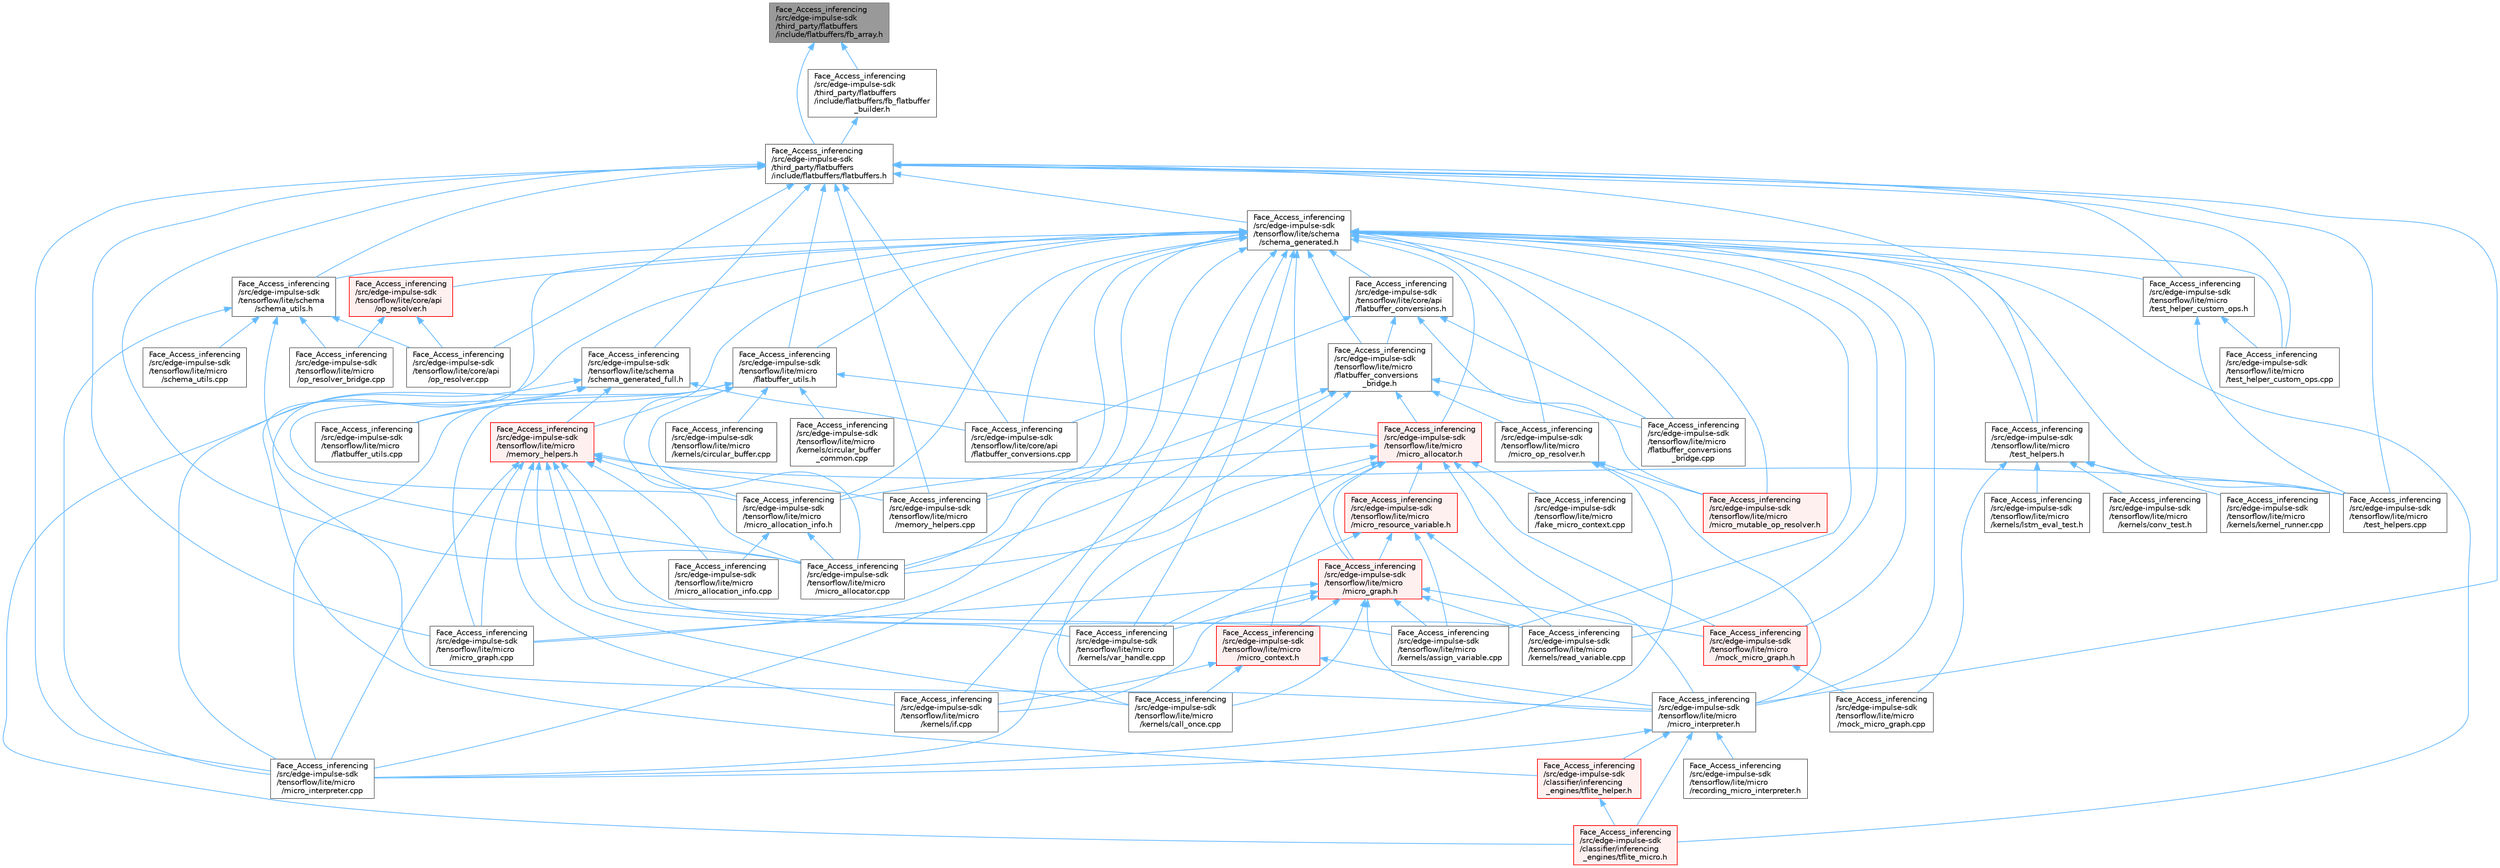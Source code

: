digraph "Face_Access_inferencing/src/edge-impulse-sdk/third_party/flatbuffers/include/flatbuffers/fb_array.h"
{
 // LATEX_PDF_SIZE
  bgcolor="transparent";
  edge [fontname=Helvetica,fontsize=10,labelfontname=Helvetica,labelfontsize=10];
  node [fontname=Helvetica,fontsize=10,shape=box,height=0.2,width=0.4];
  Node1 [id="Node000001",label="Face_Access_inferencing\l/src/edge-impulse-sdk\l/third_party/flatbuffers\l/include/flatbuffers/fb_array.h",height=0.2,width=0.4,color="gray40", fillcolor="grey60", style="filled", fontcolor="black",tooltip=" "];
  Node1 -> Node2 [id="edge134_Node000001_Node000002",dir="back",color="steelblue1",style="solid",tooltip=" "];
  Node2 [id="Node000002",label="Face_Access_inferencing\l/src/edge-impulse-sdk\l/third_party/flatbuffers\l/include/flatbuffers/fb_flatbuffer\l_builder.h",height=0.2,width=0.4,color="grey40", fillcolor="white", style="filled",URL="$fb__flatbuffer__builder_8h.html",tooltip=" "];
  Node2 -> Node3 [id="edge135_Node000002_Node000003",dir="back",color="steelblue1",style="solid",tooltip=" "];
  Node3 [id="Node000003",label="Face_Access_inferencing\l/src/edge-impulse-sdk\l/third_party/flatbuffers\l/include/flatbuffers/flatbuffers.h",height=0.2,width=0.4,color="grey40", fillcolor="white", style="filled",URL="$_face___access__inferencing_2src_2edge-impulse-sdk_2third__party_2flatbuffers_2include_2flatbuffers_2flatbuffers_8h.html",tooltip=" "];
  Node3 -> Node4 [id="edge136_Node000003_Node000004",dir="back",color="steelblue1",style="solid",tooltip=" "];
  Node4 [id="Node000004",label="Face_Access_inferencing\l/src/edge-impulse-sdk\l/tensorflow/lite/core/api\l/flatbuffer_conversions.cpp",height=0.2,width=0.4,color="grey40", fillcolor="white", style="filled",URL="$_face___access__inferencing_2src_2edge-impulse-sdk_2tensorflow_2lite_2core_2api_2flatbuffer__conversions_8cpp.html",tooltip=" "];
  Node3 -> Node5 [id="edge137_Node000003_Node000005",dir="back",color="steelblue1",style="solid",tooltip=" "];
  Node5 [id="Node000005",label="Face_Access_inferencing\l/src/edge-impulse-sdk\l/tensorflow/lite/core/api\l/op_resolver.cpp",height=0.2,width=0.4,color="grey40", fillcolor="white", style="filled",URL="$_face___access__inferencing_2src_2edge-impulse-sdk_2tensorflow_2lite_2core_2api_2op__resolver_8cpp.html",tooltip=" "];
  Node3 -> Node6 [id="edge138_Node000003_Node000006",dir="back",color="steelblue1",style="solid",tooltip=" "];
  Node6 [id="Node000006",label="Face_Access_inferencing\l/src/edge-impulse-sdk\l/tensorflow/lite/micro\l/flatbuffer_utils.h",height=0.2,width=0.4,color="grey40", fillcolor="white", style="filled",URL="$_face___access__inferencing_2src_2edge-impulse-sdk_2tensorflow_2lite_2micro_2flatbuffer__utils_8h.html",tooltip=" "];
  Node6 -> Node7 [id="edge139_Node000006_Node000007",dir="back",color="steelblue1",style="solid",tooltip=" "];
  Node7 [id="Node000007",label="Face_Access_inferencing\l/src/edge-impulse-sdk\l/tensorflow/lite/micro\l/flatbuffer_utils.cpp",height=0.2,width=0.4,color="grey40", fillcolor="white", style="filled",URL="$_face___access__inferencing_2src_2edge-impulse-sdk_2tensorflow_2lite_2micro_2flatbuffer__utils_8cpp.html",tooltip=" "];
  Node6 -> Node8 [id="edge140_Node000006_Node000008",dir="back",color="steelblue1",style="solid",tooltip=" "];
  Node8 [id="Node000008",label="Face_Access_inferencing\l/src/edge-impulse-sdk\l/tensorflow/lite/micro\l/kernels/circular_buffer.cpp",height=0.2,width=0.4,color="grey40", fillcolor="white", style="filled",URL="$_face___access__inferencing_2src_2edge-impulse-sdk_2tensorflow_2lite_2micro_2kernels_2circular__buffer_8cpp.html",tooltip=" "];
  Node6 -> Node9 [id="edge141_Node000006_Node000009",dir="back",color="steelblue1",style="solid",tooltip=" "];
  Node9 [id="Node000009",label="Face_Access_inferencing\l/src/edge-impulse-sdk\l/tensorflow/lite/micro\l/kernels/circular_buffer\l_common.cpp",height=0.2,width=0.4,color="grey40", fillcolor="white", style="filled",URL="$_face___access__inferencing_2src_2edge-impulse-sdk_2tensorflow_2lite_2micro_2kernels_2circular__buffer__common_8cpp.html",tooltip=" "];
  Node6 -> Node10 [id="edge142_Node000006_Node000010",dir="back",color="steelblue1",style="solid",tooltip=" "];
  Node10 [id="Node000010",label="Face_Access_inferencing\l/src/edge-impulse-sdk\l/tensorflow/lite/micro\l/micro_allocation_info.h",height=0.2,width=0.4,color="grey40", fillcolor="white", style="filled",URL="$_face___access__inferencing_2src_2edge-impulse-sdk_2tensorflow_2lite_2micro_2micro__allocation__info_8h.html",tooltip=" "];
  Node10 -> Node11 [id="edge143_Node000010_Node000011",dir="back",color="steelblue1",style="solid",tooltip=" "];
  Node11 [id="Node000011",label="Face_Access_inferencing\l/src/edge-impulse-sdk\l/tensorflow/lite/micro\l/micro_allocation_info.cpp",height=0.2,width=0.4,color="grey40", fillcolor="white", style="filled",URL="$_face___access__inferencing_2src_2edge-impulse-sdk_2tensorflow_2lite_2micro_2micro__allocation__info_8cpp.html",tooltip=" "];
  Node10 -> Node12 [id="edge144_Node000010_Node000012",dir="back",color="steelblue1",style="solid",tooltip=" "];
  Node12 [id="Node000012",label="Face_Access_inferencing\l/src/edge-impulse-sdk\l/tensorflow/lite/micro\l/micro_allocator.cpp",height=0.2,width=0.4,color="grey40", fillcolor="white", style="filled",URL="$_face___access__inferencing_2src_2edge-impulse-sdk_2tensorflow_2lite_2micro_2micro__allocator_8cpp.html",tooltip=" "];
  Node6 -> Node12 [id="edge145_Node000006_Node000012",dir="back",color="steelblue1",style="solid",tooltip=" "];
  Node6 -> Node13 [id="edge146_Node000006_Node000013",dir="back",color="steelblue1",style="solid",tooltip=" "];
  Node13 [id="Node000013",label="Face_Access_inferencing\l/src/edge-impulse-sdk\l/tensorflow/lite/micro\l/micro_allocator.h",height=0.2,width=0.4,color="red", fillcolor="#FFF0F0", style="filled",URL="$_face___access__inferencing_2src_2edge-impulse-sdk_2tensorflow_2lite_2micro_2micro__allocator_8h.html",tooltip=" "];
  Node13 -> Node14 [id="edge147_Node000013_Node000014",dir="back",color="steelblue1",style="solid",tooltip=" "];
  Node14 [id="Node000014",label="Face_Access_inferencing\l/src/edge-impulse-sdk\l/tensorflow/lite/micro\l/fake_micro_context.cpp",height=0.2,width=0.4,color="grey40", fillcolor="white", style="filled",URL="$_face___access__inferencing_2src_2edge-impulse-sdk_2tensorflow_2lite_2micro_2fake__micro__context_8cpp.html",tooltip=" "];
  Node13 -> Node10 [id="edge148_Node000013_Node000010",dir="back",color="steelblue1",style="solid",tooltip=" "];
  Node13 -> Node12 [id="edge149_Node000013_Node000012",dir="back",color="steelblue1",style="solid",tooltip=" "];
  Node13 -> Node15 [id="edge150_Node000013_Node000015",dir="back",color="steelblue1",style="solid",tooltip=" "];
  Node15 [id="Node000015",label="Face_Access_inferencing\l/src/edge-impulse-sdk\l/tensorflow/lite/micro\l/micro_context.h",height=0.2,width=0.4,color="red", fillcolor="#FFF0F0", style="filled",URL="$_face___access__inferencing_2src_2edge-impulse-sdk_2tensorflow_2lite_2micro_2micro__context_8h.html",tooltip=" "];
  Node15 -> Node22 [id="edge151_Node000015_Node000022",dir="back",color="steelblue1",style="solid",tooltip=" "];
  Node22 [id="Node000022",label="Face_Access_inferencing\l/src/edge-impulse-sdk\l/tensorflow/lite/micro\l/kernels/call_once.cpp",height=0.2,width=0.4,color="grey40", fillcolor="white", style="filled",URL="$_face___access__inferencing_2src_2edge-impulse-sdk_2tensorflow_2lite_2micro_2kernels_2call__once_8cpp.html",tooltip=" "];
  Node15 -> Node24 [id="edge152_Node000015_Node000024",dir="back",color="steelblue1",style="solid",tooltip=" "];
  Node24 [id="Node000024",label="Face_Access_inferencing\l/src/edge-impulse-sdk\l/tensorflow/lite/micro\l/kernels/if.cpp",height=0.2,width=0.4,color="grey40", fillcolor="white", style="filled",URL="$_face___access__inferencing_2src_2edge-impulse-sdk_2tensorflow_2lite_2micro_2kernels_2if_8cpp.html",tooltip=" "];
  Node15 -> Node174 [id="edge153_Node000015_Node000174",dir="back",color="steelblue1",style="solid",tooltip=" "];
  Node174 [id="Node000174",label="Face_Access_inferencing\l/src/edge-impulse-sdk\l/tensorflow/lite/micro\l/micro_interpreter.h",height=0.2,width=0.4,color="grey40", fillcolor="white", style="filled",URL="$_face___access__inferencing_2src_2edge-impulse-sdk_2tensorflow_2lite_2micro_2micro__interpreter_8h.html",tooltip=" "];
  Node174 -> Node92 [id="edge154_Node000174_Node000092",dir="back",color="steelblue1",style="solid",tooltip=" "];
  Node92 [id="Node000092",label="Face_Access_inferencing\l/src/edge-impulse-sdk\l/classifier/inferencing\l_engines/tflite_helper.h",height=0.2,width=0.4,color="red", fillcolor="#FFF0F0", style="filled",URL="$tflite__helper_8h.html",tooltip=" "];
  Node92 -> Node95 [id="edge155_Node000092_Node000095",dir="back",color="steelblue1",style="solid",tooltip=" "];
  Node95 [id="Node000095",label="Face_Access_inferencing\l/src/edge-impulse-sdk\l/classifier/inferencing\l_engines/tflite_micro.h",height=0.2,width=0.4,color="red", fillcolor="#FFF0F0", style="filled",URL="$tflite__micro_8h.html",tooltip=" "];
  Node174 -> Node95 [id="edge156_Node000174_Node000095",dir="back",color="steelblue1",style="solid",tooltip=" "];
  Node174 -> Node175 [id="edge157_Node000174_Node000175",dir="back",color="steelblue1",style="solid",tooltip=" "];
  Node175 [id="Node000175",label="Face_Access_inferencing\l/src/edge-impulse-sdk\l/tensorflow/lite/micro\l/micro_interpreter.cpp",height=0.2,width=0.4,color="grey40", fillcolor="white", style="filled",URL="$_face___access__inferencing_2src_2edge-impulse-sdk_2tensorflow_2lite_2micro_2micro__interpreter_8cpp.html",tooltip=" "];
  Node174 -> Node176 [id="edge158_Node000174_Node000176",dir="back",color="steelblue1",style="solid",tooltip=" "];
  Node176 [id="Node000176",label="Face_Access_inferencing\l/src/edge-impulse-sdk\l/tensorflow/lite/micro\l/recording_micro_interpreter.h",height=0.2,width=0.4,color="grey40", fillcolor="white", style="filled",URL="$_face___access__inferencing_2src_2edge-impulse-sdk_2tensorflow_2lite_2micro_2recording__micro__interpreter_8h.html",tooltip=" "];
  Node13 -> Node177 [id="edge159_Node000013_Node000177",dir="back",color="steelblue1",style="solid",tooltip=" "];
  Node177 [id="Node000177",label="Face_Access_inferencing\l/src/edge-impulse-sdk\l/tensorflow/lite/micro\l/micro_graph.h",height=0.2,width=0.4,color="red", fillcolor="#FFF0F0", style="filled",URL="$_face___access__inferencing_2src_2edge-impulse-sdk_2tensorflow_2lite_2micro_2micro__graph_8h.html",tooltip=" "];
  Node177 -> Node34 [id="edge160_Node000177_Node000034",dir="back",color="steelblue1",style="solid",tooltip=" "];
  Node34 [id="Node000034",label="Face_Access_inferencing\l/src/edge-impulse-sdk\l/tensorflow/lite/micro\l/kernels/assign_variable.cpp",height=0.2,width=0.4,color="grey40", fillcolor="white", style="filled",URL="$_face___access__inferencing_2src_2edge-impulse-sdk_2tensorflow_2lite_2micro_2kernels_2assign__variable_8cpp.html",tooltip=" "];
  Node177 -> Node22 [id="edge161_Node000177_Node000022",dir="back",color="steelblue1",style="solid",tooltip=" "];
  Node177 -> Node24 [id="edge162_Node000177_Node000024",dir="back",color="steelblue1",style="solid",tooltip=" "];
  Node177 -> Node138 [id="edge163_Node000177_Node000138",dir="back",color="steelblue1",style="solid",tooltip=" "];
  Node138 [id="Node000138",label="Face_Access_inferencing\l/src/edge-impulse-sdk\l/tensorflow/lite/micro\l/kernels/read_variable.cpp",height=0.2,width=0.4,color="grey40", fillcolor="white", style="filled",URL="$_face___access__inferencing_2src_2edge-impulse-sdk_2tensorflow_2lite_2micro_2kernels_2read__variable_8cpp.html",tooltip=" "];
  Node177 -> Node169 [id="edge164_Node000177_Node000169",dir="back",color="steelblue1",style="solid",tooltip=" "];
  Node169 [id="Node000169",label="Face_Access_inferencing\l/src/edge-impulse-sdk\l/tensorflow/lite/micro\l/kernels/var_handle.cpp",height=0.2,width=0.4,color="grey40", fillcolor="white", style="filled",URL="$_face___access__inferencing_2src_2edge-impulse-sdk_2tensorflow_2lite_2micro_2kernels_2var__handle_8cpp.html",tooltip=" "];
  Node177 -> Node15 [id="edge165_Node000177_Node000015",dir="back",color="steelblue1",style="solid",tooltip=" "];
  Node177 -> Node178 [id="edge166_Node000177_Node000178",dir="back",color="steelblue1",style="solid",tooltip=" "];
  Node178 [id="Node000178",label="Face_Access_inferencing\l/src/edge-impulse-sdk\l/tensorflow/lite/micro\l/micro_graph.cpp",height=0.2,width=0.4,color="grey40", fillcolor="white", style="filled",URL="$_face___access__inferencing_2src_2edge-impulse-sdk_2tensorflow_2lite_2micro_2micro__graph_8cpp.html",tooltip=" "];
  Node177 -> Node174 [id="edge167_Node000177_Node000174",dir="back",color="steelblue1",style="solid",tooltip=" "];
  Node177 -> Node179 [id="edge168_Node000177_Node000179",dir="back",color="steelblue1",style="solid",tooltip=" "];
  Node179 [id="Node000179",label="Face_Access_inferencing\l/src/edge-impulse-sdk\l/tensorflow/lite/micro\l/mock_micro_graph.h",height=0.2,width=0.4,color="red", fillcolor="#FFF0F0", style="filled",URL="$_face___access__inferencing_2src_2edge-impulse-sdk_2tensorflow_2lite_2micro_2mock__micro__graph_8h.html",tooltip=" "];
  Node179 -> Node133 [id="edge169_Node000179_Node000133",dir="back",color="steelblue1",style="solid",tooltip=" "];
  Node133 [id="Node000133",label="Face_Access_inferencing\l/src/edge-impulse-sdk\l/tensorflow/lite/micro\l/mock_micro_graph.cpp",height=0.2,width=0.4,color="grey40", fillcolor="white", style="filled",URL="$_face___access__inferencing_2src_2edge-impulse-sdk_2tensorflow_2lite_2micro_2mock__micro__graph_8cpp.html",tooltip=" "];
  Node13 -> Node175 [id="edge170_Node000013_Node000175",dir="back",color="steelblue1",style="solid",tooltip=" "];
  Node13 -> Node174 [id="edge171_Node000013_Node000174",dir="back",color="steelblue1",style="solid",tooltip=" "];
  Node13 -> Node180 [id="edge172_Node000013_Node000180",dir="back",color="steelblue1",style="solid",tooltip=" "];
  Node180 [id="Node000180",label="Face_Access_inferencing\l/src/edge-impulse-sdk\l/tensorflow/lite/micro\l/micro_resource_variable.h",height=0.2,width=0.4,color="red", fillcolor="#FFF0F0", style="filled",URL="$_face___access__inferencing_2src_2edge-impulse-sdk_2tensorflow_2lite_2micro_2micro__resource__variable_8h.html",tooltip=" "];
  Node180 -> Node34 [id="edge173_Node000180_Node000034",dir="back",color="steelblue1",style="solid",tooltip=" "];
  Node180 -> Node138 [id="edge174_Node000180_Node000138",dir="back",color="steelblue1",style="solid",tooltip=" "];
  Node180 -> Node169 [id="edge175_Node000180_Node000169",dir="back",color="steelblue1",style="solid",tooltip=" "];
  Node180 -> Node177 [id="edge176_Node000180_Node000177",dir="back",color="steelblue1",style="solid",tooltip=" "];
  Node13 -> Node179 [id="edge177_Node000013_Node000179",dir="back",color="steelblue1",style="solid",tooltip=" "];
  Node6 -> Node178 [id="edge178_Node000006_Node000178",dir="back",color="steelblue1",style="solid",tooltip=" "];
  Node6 -> Node175 [id="edge179_Node000006_Node000175",dir="back",color="steelblue1",style="solid",tooltip=" "];
  Node3 -> Node184 [id="edge180_Node000003_Node000184",dir="back",color="steelblue1",style="solid",tooltip=" "];
  Node184 [id="Node000184",label="Face_Access_inferencing\l/src/edge-impulse-sdk\l/tensorflow/lite/micro\l/memory_helpers.cpp",height=0.2,width=0.4,color="grey40", fillcolor="white", style="filled",URL="$_face___access__inferencing_2src_2edge-impulse-sdk_2tensorflow_2lite_2micro_2memory__helpers_8cpp.html",tooltip=" "];
  Node3 -> Node12 [id="edge181_Node000003_Node000012",dir="back",color="steelblue1",style="solid",tooltip=" "];
  Node3 -> Node178 [id="edge182_Node000003_Node000178",dir="back",color="steelblue1",style="solid",tooltip=" "];
  Node3 -> Node175 [id="edge183_Node000003_Node000175",dir="back",color="steelblue1",style="solid",tooltip=" "];
  Node3 -> Node174 [id="edge184_Node000003_Node000174",dir="back",color="steelblue1",style="solid",tooltip=" "];
  Node3 -> Node129 [id="edge185_Node000003_Node000129",dir="back",color="steelblue1",style="solid",tooltip=" "];
  Node129 [id="Node000129",label="Face_Access_inferencing\l/src/edge-impulse-sdk\l/tensorflow/lite/micro\l/test_helper_custom_ops.cpp",height=0.2,width=0.4,color="grey40", fillcolor="white", style="filled",URL="$_face___access__inferencing_2src_2edge-impulse-sdk_2tensorflow_2lite_2micro_2test__helper__custom__ops_8cpp.html",tooltip=" "];
  Node3 -> Node130 [id="edge186_Node000003_Node000130",dir="back",color="steelblue1",style="solid",tooltip=" "];
  Node130 [id="Node000130",label="Face_Access_inferencing\l/src/edge-impulse-sdk\l/tensorflow/lite/micro\l/test_helper_custom_ops.h",height=0.2,width=0.4,color="grey40", fillcolor="white", style="filled",URL="$_face___access__inferencing_2src_2edge-impulse-sdk_2tensorflow_2lite_2micro_2test__helper__custom__ops_8h.html",tooltip=" "];
  Node130 -> Node129 [id="edge187_Node000130_Node000129",dir="back",color="steelblue1",style="solid",tooltip=" "];
  Node130 -> Node131 [id="edge188_Node000130_Node000131",dir="back",color="steelblue1",style="solid",tooltip=" "];
  Node131 [id="Node000131",label="Face_Access_inferencing\l/src/edge-impulse-sdk\l/tensorflow/lite/micro\l/test_helpers.cpp",height=0.2,width=0.4,color="grey40", fillcolor="white", style="filled",URL="$_face___access__inferencing_2src_2edge-impulse-sdk_2tensorflow_2lite_2micro_2test__helpers_8cpp.html",tooltip=" "];
  Node3 -> Node131 [id="edge189_Node000003_Node000131",dir="back",color="steelblue1",style="solid",tooltip=" "];
  Node3 -> Node132 [id="edge190_Node000003_Node000132",dir="back",color="steelblue1",style="solid",tooltip=" "];
  Node132 [id="Node000132",label="Face_Access_inferencing\l/src/edge-impulse-sdk\l/tensorflow/lite/micro\l/test_helpers.h",height=0.2,width=0.4,color="grey40", fillcolor="white", style="filled",URL="$_face___access__inferencing_2src_2edge-impulse-sdk_2tensorflow_2lite_2micro_2test__helpers_8h.html",tooltip=" "];
  Node132 -> Node18 [id="edge191_Node000132_Node000018",dir="back",color="steelblue1",style="solid",tooltip=" "];
  Node18 [id="Node000018",label="Face_Access_inferencing\l/src/edge-impulse-sdk\l/tensorflow/lite/micro\l/kernels/conv_test.h",height=0.2,width=0.4,color="grey40", fillcolor="white", style="filled",URL="$_face___access__inferencing_2src_2edge-impulse-sdk_2tensorflow_2lite_2micro_2kernels_2conv__test_8h.html",tooltip=" "];
  Node132 -> Node19 [id="edge192_Node000132_Node000019",dir="back",color="steelblue1",style="solid",tooltip=" "];
  Node19 [id="Node000019",label="Face_Access_inferencing\l/src/edge-impulse-sdk\l/tensorflow/lite/micro\l/kernels/kernel_runner.cpp",height=0.2,width=0.4,color="grey40", fillcolor="white", style="filled",URL="$_face___access__inferencing_2src_2edge-impulse-sdk_2tensorflow_2lite_2micro_2kernels_2kernel__runner_8cpp.html",tooltip=" "];
  Node132 -> Node78 [id="edge193_Node000132_Node000078",dir="back",color="steelblue1",style="solid",tooltip=" "];
  Node78 [id="Node000078",label="Face_Access_inferencing\l/src/edge-impulse-sdk\l/tensorflow/lite/micro\l/kernels/lstm_eval_test.h",height=0.2,width=0.4,color="grey40", fillcolor="white", style="filled",URL="$_face___access__inferencing_2src_2edge-impulse-sdk_2tensorflow_2lite_2micro_2kernels_2lstm__eval__test_8h.html",tooltip=" "];
  Node132 -> Node133 [id="edge194_Node000132_Node000133",dir="back",color="steelblue1",style="solid",tooltip=" "];
  Node132 -> Node131 [id="edge195_Node000132_Node000131",dir="back",color="steelblue1",style="solid",tooltip=" "];
  Node3 -> Node185 [id="edge196_Node000003_Node000185",dir="back",color="steelblue1",style="solid",tooltip=" "];
  Node185 [id="Node000185",label="Face_Access_inferencing\l/src/edge-impulse-sdk\l/tensorflow/lite/schema\l/schema_generated.h",height=0.2,width=0.4,color="grey40", fillcolor="white", style="filled",URL="$_face___access__inferencing_2src_2edge-impulse-sdk_2tensorflow_2lite_2schema_2schema__generated_8h.html",tooltip=" "];
  Node185 -> Node92 [id="edge197_Node000185_Node000092",dir="back",color="steelblue1",style="solid",tooltip=" "];
  Node185 -> Node95 [id="edge198_Node000185_Node000095",dir="back",color="steelblue1",style="solid",tooltip=" "];
  Node185 -> Node4 [id="edge199_Node000185_Node000004",dir="back",color="steelblue1",style="solid",tooltip=" "];
  Node185 -> Node186 [id="edge200_Node000185_Node000186",dir="back",color="steelblue1",style="solid",tooltip=" "];
  Node186 [id="Node000186",label="Face_Access_inferencing\l/src/edge-impulse-sdk\l/tensorflow/lite/core/api\l/flatbuffer_conversions.h",height=0.2,width=0.4,color="grey40", fillcolor="white", style="filled",URL="$_face___access__inferencing_2src_2edge-impulse-sdk_2tensorflow_2lite_2core_2api_2flatbuffer__conversions_8h.html",tooltip=" "];
  Node186 -> Node4 [id="edge201_Node000186_Node000004",dir="back",color="steelblue1",style="solid",tooltip=" "];
  Node186 -> Node187 [id="edge202_Node000186_Node000187",dir="back",color="steelblue1",style="solid",tooltip=" "];
  Node187 [id="Node000187",label="Face_Access_inferencing\l/src/edge-impulse-sdk\l/tensorflow/lite/micro\l/flatbuffer_conversions\l_bridge.cpp",height=0.2,width=0.4,color="grey40", fillcolor="white", style="filled",URL="$_face___access__inferencing_2src_2edge-impulse-sdk_2tensorflow_2lite_2micro_2flatbuffer__conversions__bridge_8cpp.html",tooltip=" "];
  Node186 -> Node188 [id="edge203_Node000186_Node000188",dir="back",color="steelblue1",style="solid",tooltip=" "];
  Node188 [id="Node000188",label="Face_Access_inferencing\l/src/edge-impulse-sdk\l/tensorflow/lite/micro\l/flatbuffer_conversions\l_bridge.h",height=0.2,width=0.4,color="grey40", fillcolor="white", style="filled",URL="$_face___access__inferencing_2src_2edge-impulse-sdk_2tensorflow_2lite_2micro_2flatbuffer__conversions__bridge_8h.html",tooltip=" "];
  Node188 -> Node187 [id="edge204_Node000188_Node000187",dir="back",color="steelblue1",style="solid",tooltip=" "];
  Node188 -> Node184 [id="edge205_Node000188_Node000184",dir="back",color="steelblue1",style="solid",tooltip=" "];
  Node188 -> Node12 [id="edge206_Node000188_Node000012",dir="back",color="steelblue1",style="solid",tooltip=" "];
  Node188 -> Node13 [id="edge207_Node000188_Node000013",dir="back",color="steelblue1",style="solid",tooltip=" "];
  Node188 -> Node175 [id="edge208_Node000188_Node000175",dir="back",color="steelblue1",style="solid",tooltip=" "];
  Node188 -> Node189 [id="edge209_Node000188_Node000189",dir="back",color="steelblue1",style="solid",tooltip=" "];
  Node189 [id="Node000189",label="Face_Access_inferencing\l/src/edge-impulse-sdk\l/tensorflow/lite/micro\l/micro_op_resolver.h",height=0.2,width=0.4,color="grey40", fillcolor="white", style="filled",URL="$_face___access__inferencing_2src_2edge-impulse-sdk_2tensorflow_2lite_2micro_2micro__op__resolver_8h.html",tooltip=" "];
  Node189 -> Node175 [id="edge210_Node000189_Node000175",dir="back",color="steelblue1",style="solid",tooltip=" "];
  Node189 -> Node174 [id="edge211_Node000189_Node000174",dir="back",color="steelblue1",style="solid",tooltip=" "];
  Node189 -> Node90 [id="edge212_Node000189_Node000090",dir="back",color="steelblue1",style="solid",tooltip=" "];
  Node90 [id="Node000090",label="Face_Access_inferencing\l/src/edge-impulse-sdk\l/tensorflow/lite/micro\l/micro_mutable_op_resolver.h",height=0.2,width=0.4,color="red", fillcolor="#FFF0F0", style="filled",URL="$_face___access__inferencing_2src_2edge-impulse-sdk_2tensorflow_2lite_2micro_2micro__mutable__op__resolver_8h.html",tooltip=" "];
  Node186 -> Node90 [id="edge213_Node000186_Node000090",dir="back",color="steelblue1",style="solid",tooltip=" "];
  Node185 -> Node190 [id="edge214_Node000185_Node000190",dir="back",color="steelblue1",style="solid",tooltip=" "];
  Node190 [id="Node000190",label="Face_Access_inferencing\l/src/edge-impulse-sdk\l/tensorflow/lite/core/api\l/op_resolver.h",height=0.2,width=0.4,color="red", fillcolor="#FFF0F0", style="filled",URL="$_face___access__inferencing_2src_2edge-impulse-sdk_2tensorflow_2lite_2core_2api_2op__resolver_8h.html",tooltip=" "];
  Node190 -> Node5 [id="edge215_Node000190_Node000005",dir="back",color="steelblue1",style="solid",tooltip=" "];
  Node190 -> Node191 [id="edge216_Node000190_Node000191",dir="back",color="steelblue1",style="solid",tooltip=" "];
  Node191 [id="Node000191",label="Face_Access_inferencing\l/src/edge-impulse-sdk\l/tensorflow/lite/micro\l/op_resolver_bridge.cpp",height=0.2,width=0.4,color="grey40", fillcolor="white", style="filled",URL="$_face___access__inferencing_2src_2edge-impulse-sdk_2tensorflow_2lite_2micro_2op__resolver__bridge_8cpp.html",tooltip=" "];
  Node185 -> Node187 [id="edge217_Node000185_Node000187",dir="back",color="steelblue1",style="solid",tooltip=" "];
  Node185 -> Node188 [id="edge218_Node000185_Node000188",dir="back",color="steelblue1",style="solid",tooltip=" "];
  Node185 -> Node6 [id="edge219_Node000185_Node000006",dir="back",color="steelblue1",style="solid",tooltip=" "];
  Node185 -> Node34 [id="edge220_Node000185_Node000034",dir="back",color="steelblue1",style="solid",tooltip=" "];
  Node185 -> Node22 [id="edge221_Node000185_Node000022",dir="back",color="steelblue1",style="solid",tooltip=" "];
  Node185 -> Node24 [id="edge222_Node000185_Node000024",dir="back",color="steelblue1",style="solid",tooltip=" "];
  Node185 -> Node138 [id="edge223_Node000185_Node000138",dir="back",color="steelblue1",style="solid",tooltip=" "];
  Node185 -> Node169 [id="edge224_Node000185_Node000169",dir="back",color="steelblue1",style="solid",tooltip=" "];
  Node185 -> Node184 [id="edge225_Node000185_Node000184",dir="back",color="steelblue1",style="solid",tooltip=" "];
  Node185 -> Node193 [id="edge226_Node000185_Node000193",dir="back",color="steelblue1",style="solid",tooltip=" "];
  Node193 [id="Node000193",label="Face_Access_inferencing\l/src/edge-impulse-sdk\l/tensorflow/lite/micro\l/memory_helpers.h",height=0.2,width=0.4,color="red", fillcolor="#FFF0F0", style="filled",URL="$_face___access__inferencing_2src_2edge-impulse-sdk_2tensorflow_2lite_2micro_2memory__helpers_8h.html",tooltip=" "];
  Node193 -> Node34 [id="edge227_Node000193_Node000034",dir="back",color="steelblue1",style="solid",tooltip=" "];
  Node193 -> Node22 [id="edge228_Node000193_Node000022",dir="back",color="steelblue1",style="solid",tooltip=" "];
  Node193 -> Node24 [id="edge229_Node000193_Node000024",dir="back",color="steelblue1",style="solid",tooltip=" "];
  Node193 -> Node138 [id="edge230_Node000193_Node000138",dir="back",color="steelblue1",style="solid",tooltip=" "];
  Node193 -> Node169 [id="edge231_Node000193_Node000169",dir="back",color="steelblue1",style="solid",tooltip=" "];
  Node193 -> Node184 [id="edge232_Node000193_Node000184",dir="back",color="steelblue1",style="solid",tooltip=" "];
  Node193 -> Node11 [id="edge233_Node000193_Node000011",dir="back",color="steelblue1",style="solid",tooltip=" "];
  Node193 -> Node12 [id="edge234_Node000193_Node000012",dir="back",color="steelblue1",style="solid",tooltip=" "];
  Node193 -> Node178 [id="edge235_Node000193_Node000178",dir="back",color="steelblue1",style="solid",tooltip=" "];
  Node193 -> Node175 [id="edge236_Node000193_Node000175",dir="back",color="steelblue1",style="solid",tooltip=" "];
  Node193 -> Node131 [id="edge237_Node000193_Node000131",dir="back",color="steelblue1",style="solid",tooltip=" "];
  Node185 -> Node10 [id="edge238_Node000185_Node000010",dir="back",color="steelblue1",style="solid",tooltip=" "];
  Node185 -> Node12 [id="edge239_Node000185_Node000012",dir="back",color="steelblue1",style="solid",tooltip=" "];
  Node185 -> Node13 [id="edge240_Node000185_Node000013",dir="back",color="steelblue1",style="solid",tooltip=" "];
  Node185 -> Node178 [id="edge241_Node000185_Node000178",dir="back",color="steelblue1",style="solid",tooltip=" "];
  Node185 -> Node177 [id="edge242_Node000185_Node000177",dir="back",color="steelblue1",style="solid",tooltip=" "];
  Node185 -> Node175 [id="edge243_Node000185_Node000175",dir="back",color="steelblue1",style="solid",tooltip=" "];
  Node185 -> Node174 [id="edge244_Node000185_Node000174",dir="back",color="steelblue1",style="solid",tooltip=" "];
  Node185 -> Node90 [id="edge245_Node000185_Node000090",dir="back",color="steelblue1",style="solid",tooltip=" "];
  Node185 -> Node189 [id="edge246_Node000185_Node000189",dir="back",color="steelblue1",style="solid",tooltip=" "];
  Node185 -> Node179 [id="edge247_Node000185_Node000179",dir="back",color="steelblue1",style="solid",tooltip=" "];
  Node185 -> Node129 [id="edge248_Node000185_Node000129",dir="back",color="steelblue1",style="solid",tooltip=" "];
  Node185 -> Node130 [id="edge249_Node000185_Node000130",dir="back",color="steelblue1",style="solid",tooltip=" "];
  Node185 -> Node131 [id="edge250_Node000185_Node000131",dir="back",color="steelblue1",style="solid",tooltip=" "];
  Node185 -> Node132 [id="edge251_Node000185_Node000132",dir="back",color="steelblue1",style="solid",tooltip=" "];
  Node185 -> Node198 [id="edge252_Node000185_Node000198",dir="back",color="steelblue1",style="solid",tooltip=" "];
  Node198 [id="Node000198",label="Face_Access_inferencing\l/src/edge-impulse-sdk\l/tensorflow/lite/schema\l/schema_utils.h",height=0.2,width=0.4,color="grey40", fillcolor="white", style="filled",URL="$_face___access__inferencing_2src_2edge-impulse-sdk_2tensorflow_2lite_2schema_2schema__utils_8h.html",tooltip=" "];
  Node198 -> Node5 [id="edge253_Node000198_Node000005",dir="back",color="steelblue1",style="solid",tooltip=" "];
  Node198 -> Node12 [id="edge254_Node000198_Node000012",dir="back",color="steelblue1",style="solid",tooltip=" "];
  Node198 -> Node175 [id="edge255_Node000198_Node000175",dir="back",color="steelblue1",style="solid",tooltip=" "];
  Node198 -> Node191 [id="edge256_Node000198_Node000191",dir="back",color="steelblue1",style="solid",tooltip=" "];
  Node198 -> Node199 [id="edge257_Node000198_Node000199",dir="back",color="steelblue1",style="solid",tooltip=" "];
  Node199 [id="Node000199",label="Face_Access_inferencing\l/src/edge-impulse-sdk\l/tensorflow/lite/micro\l/schema_utils.cpp",height=0.2,width=0.4,color="grey40", fillcolor="white", style="filled",URL="$_face___access__inferencing_2src_2edge-impulse-sdk_2tensorflow_2lite_2micro_2schema__utils_8cpp.html",tooltip=" "];
  Node3 -> Node200 [id="edge258_Node000003_Node000200",dir="back",color="steelblue1",style="solid",tooltip=" "];
  Node200 [id="Node000200",label="Face_Access_inferencing\l/src/edge-impulse-sdk\l/tensorflow/lite/schema\l/schema_generated_full.h",height=0.2,width=0.4,color="grey40", fillcolor="white", style="filled",URL="$schema__generated__full_8h.html",tooltip=" "];
  Node200 -> Node95 [id="edge259_Node000200_Node000095",dir="back",color="steelblue1",style="solid",tooltip=" "];
  Node200 -> Node4 [id="edge260_Node000200_Node000004",dir="back",color="steelblue1",style="solid",tooltip=" "];
  Node200 -> Node7 [id="edge261_Node000200_Node000007",dir="back",color="steelblue1",style="solid",tooltip=" "];
  Node200 -> Node193 [id="edge262_Node000200_Node000193",dir="back",color="steelblue1",style="solid",tooltip=" "];
  Node200 -> Node10 [id="edge263_Node000200_Node000010",dir="back",color="steelblue1",style="solid",tooltip=" "];
  Node200 -> Node174 [id="edge264_Node000200_Node000174",dir="back",color="steelblue1",style="solid",tooltip=" "];
  Node3 -> Node198 [id="edge265_Node000003_Node000198",dir="back",color="steelblue1",style="solid",tooltip=" "];
  Node1 -> Node3 [id="edge266_Node000001_Node000003",dir="back",color="steelblue1",style="solid",tooltip=" "];
}

